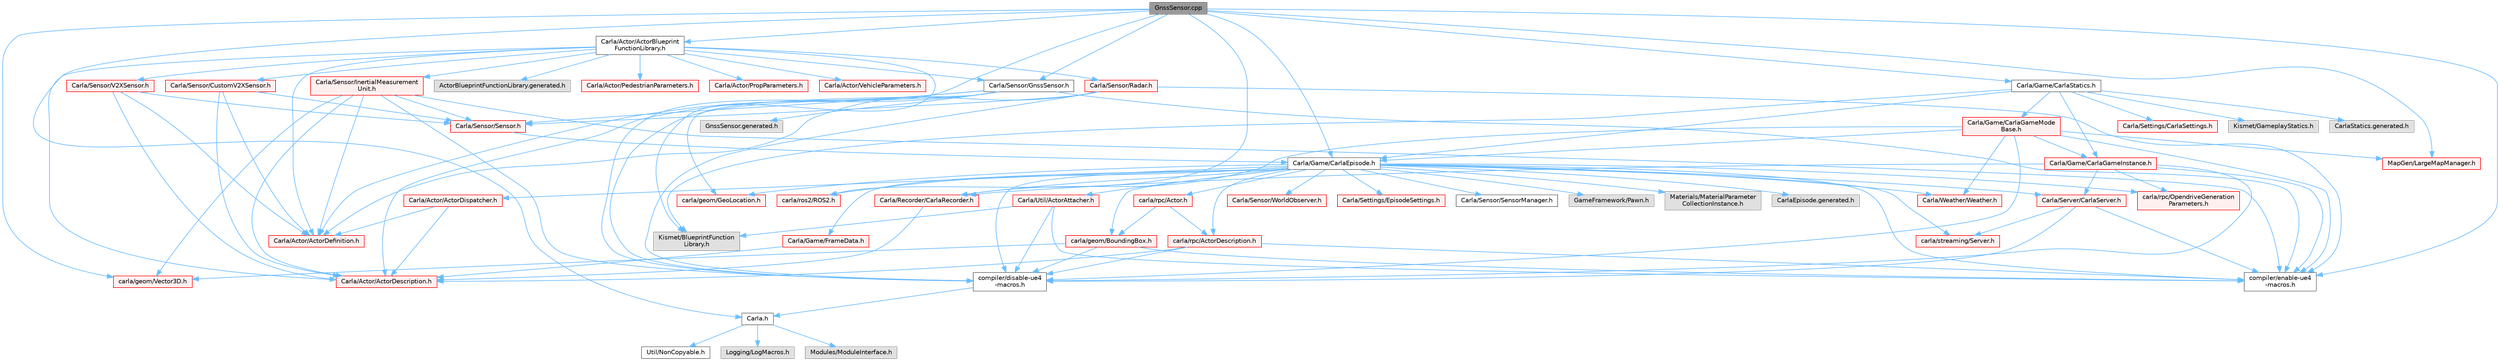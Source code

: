 digraph "GnssSensor.cpp"
{
 // INTERACTIVE_SVG=YES
 // LATEX_PDF_SIZE
  bgcolor="transparent";
  edge [fontname=Helvetica,fontsize=10,labelfontname=Helvetica,labelfontsize=10];
  node [fontname=Helvetica,fontsize=10,shape=box,height=0.2,width=0.4];
  Node1 [id="Node000001",label="GnssSensor.cpp",height=0.2,width=0.4,color="gray40", fillcolor="grey60", style="filled", fontcolor="black",tooltip=" "];
  Node1 -> Node2 [id="edge1_Node000001_Node000002",color="steelblue1",style="solid",tooltip=" "];
  Node2 [id="Node000002",label="Carla.h",height=0.2,width=0.4,color="grey40", fillcolor="white", style="filled",URL="$d7/d7d/Carla_8h.html",tooltip=" "];
  Node2 -> Node3 [id="edge2_Node000002_Node000003",color="steelblue1",style="solid",tooltip=" "];
  Node3 [id="Node000003",label="Util/NonCopyable.h",height=0.2,width=0.4,color="grey40", fillcolor="white", style="filled",URL="$d4/d57/Unreal_2CarlaUE4_2Plugins_2Carla_2Source_2Carla_2Util_2NonCopyable_8h.html",tooltip=" "];
  Node2 -> Node4 [id="edge3_Node000002_Node000004",color="steelblue1",style="solid",tooltip=" "];
  Node4 [id="Node000004",label="Logging/LogMacros.h",height=0.2,width=0.4,color="grey60", fillcolor="#E0E0E0", style="filled",tooltip=" "];
  Node2 -> Node5 [id="edge4_Node000002_Node000005",color="steelblue1",style="solid",tooltip=" "];
  Node5 [id="Node000005",label="Modules/ModuleInterface.h",height=0.2,width=0.4,color="grey60", fillcolor="#E0E0E0", style="filled",tooltip=" "];
  Node1 -> Node6 [id="edge5_Node000001_Node000006",color="steelblue1",style="solid",tooltip=" "];
  Node6 [id="Node000006",label="Carla/Actor/ActorBlueprint\lFunctionLibrary.h",height=0.2,width=0.4,color="grey40", fillcolor="white", style="filled",URL="$d7/dda/ActorBlueprintFunctionLibrary_8h.html",tooltip=" "];
  Node6 -> Node7 [id="edge6_Node000006_Node000007",color="steelblue1",style="solid",tooltip=" "];
  Node7 [id="Node000007",label="Carla/Actor/ActorDefinition.h",height=0.2,width=0.4,color="red", fillcolor="#FFF0F0", style="filled",URL="$d0/d65/Unreal_2CarlaUE4_2Plugins_2Carla_2Source_2Carla_2Actor_2ActorDefinition_8h.html",tooltip=" "];
  Node6 -> Node16 [id="edge7_Node000006_Node000016",color="steelblue1",style="solid",tooltip=" "];
  Node16 [id="Node000016",label="Carla/Actor/ActorDescription.h",height=0.2,width=0.4,color="red", fillcolor="#FFF0F0", style="filled",URL="$d4/de6/Unreal_2CarlaUE4_2Plugins_2Carla_2Source_2Carla_2Actor_2ActorDescription_8h.html",tooltip=" "];
  Node6 -> Node18 [id="edge8_Node000006_Node000018",color="steelblue1",style="solid",tooltip=" "];
  Node18 [id="Node000018",label="Carla/Actor/PedestrianParameters.h",height=0.2,width=0.4,color="red", fillcolor="#FFF0F0", style="filled",URL="$d5/dca/PedestrianParameters_8h.html",tooltip=" "];
  Node6 -> Node21 [id="edge9_Node000006_Node000021",color="steelblue1",style="solid",tooltip=" "];
  Node21 [id="Node000021",label="Carla/Actor/PropParameters.h",height=0.2,width=0.4,color="red", fillcolor="#FFF0F0", style="filled",URL="$dc/d01/PropParameters_8h.html",tooltip=" "];
  Node6 -> Node24 [id="edge10_Node000006_Node000024",color="steelblue1",style="solid",tooltip=" "];
  Node24 [id="Node000024",label="Carla/Actor/VehicleParameters.h",height=0.2,width=0.4,color="red", fillcolor="#FFF0F0", style="filled",URL="$d1/d1b/VehicleParameters_8h.html",tooltip=" "];
  Node6 -> Node67 [id="edge11_Node000006_Node000067",color="steelblue1",style="solid",tooltip=" "];
  Node67 [id="Node000067",label="Carla/Sensor/GnssSensor.h",height=0.2,width=0.4,color="grey40", fillcolor="white", style="filled",URL="$d9/d73/GnssSensor_8h.html",tooltip=" "];
  Node67 -> Node68 [id="edge12_Node000067_Node000068",color="steelblue1",style="solid",tooltip=" "];
  Node68 [id="Node000068",label="Carla/Sensor/Sensor.h",height=0.2,width=0.4,color="red", fillcolor="#FFF0F0", style="filled",URL="$d7/d7d/Unreal_2CarlaUE4_2Plugins_2Carla_2Source_2Carla_2Sensor_2Sensor_8h.html",tooltip=" "];
  Node68 -> Node69 [id="edge13_Node000068_Node000069",color="steelblue1",style="solid",tooltip=" "];
  Node69 [id="Node000069",label="Carla/Game/CarlaEpisode.h",height=0.2,width=0.4,color="grey40", fillcolor="white", style="filled",URL="$de/db8/CarlaEpisode_8h.html",tooltip=" "];
  Node69 -> Node70 [id="edge14_Node000069_Node000070",color="steelblue1",style="solid",tooltip=" "];
  Node70 [id="Node000070",label="Carla/Actor/ActorDispatcher.h",height=0.2,width=0.4,color="red", fillcolor="#FFF0F0", style="filled",URL="$dc/ddc/ActorDispatcher_8h.html",tooltip=" "];
  Node70 -> Node7 [id="edge15_Node000070_Node000007",color="steelblue1",style="solid",tooltip=" "];
  Node70 -> Node16 [id="edge16_Node000070_Node000016",color="steelblue1",style="solid",tooltip=" "];
  Node69 -> Node219 [id="edge17_Node000069_Node000219",color="steelblue1",style="solid",tooltip=" "];
  Node219 [id="Node000219",label="Carla/Recorder/CarlaRecorder.h",height=0.2,width=0.4,color="red", fillcolor="#FFF0F0", style="filled",URL="$d9/d6a/CarlaRecorder_8h.html",tooltip=" "];
  Node219 -> Node16 [id="edge18_Node000219_Node000016",color="steelblue1",style="solid",tooltip=" "];
  Node69 -> Node250 [id="edge19_Node000069_Node000250",color="steelblue1",style="solid",tooltip=" "];
  Node250 [id="Node000250",label="Carla/Sensor/WorldObserver.h",height=0.2,width=0.4,color="red", fillcolor="#FFF0F0", style="filled",URL="$d8/deb/WorldObserver_8h.html",tooltip=" "];
  Node69 -> Node251 [id="edge20_Node000069_Node000251",color="steelblue1",style="solid",tooltip=" "];
  Node251 [id="Node000251",label="Carla/Server/CarlaServer.h",height=0.2,width=0.4,color="red", fillcolor="#FFF0F0", style="filled",URL="$d0/d35/CarlaServer_8h.html",tooltip=" "];
  Node251 -> Node9 [id="edge21_Node000251_Node000009",color="steelblue1",style="solid",tooltip=" "];
  Node9 [id="Node000009",label="compiler/disable-ue4\l-macros.h",height=0.2,width=0.4,color="grey40", fillcolor="white", style="filled",URL="$d2/d02/disable-ue4-macros_8h.html",tooltip=" "];
  Node9 -> Node2 [id="edge22_Node000009_Node000002",color="steelblue1",style="solid",tooltip=" "];
  Node251 -> Node263 [id="edge23_Node000251_Node000263",color="steelblue1",style="solid",tooltip=" "];
  Node263 [id="Node000263",label="carla/streaming/Server.h",height=0.2,width=0.4,color="red", fillcolor="#FFF0F0", style="filled",URL="$d8/df6/streaming_2Server_8h.html",tooltip=" "];
  Node251 -> Node12 [id="edge24_Node000251_Node000012",color="steelblue1",style="solid",tooltip=" "];
  Node12 [id="Node000012",label="compiler/enable-ue4\l-macros.h",height=0.2,width=0.4,color="grey40", fillcolor="white", style="filled",URL="$d9/da2/enable-ue4-macros_8h.html",tooltip=" "];
  Node69 -> Node267 [id="edge25_Node000069_Node000267",color="steelblue1",style="solid",tooltip=" "];
  Node267 [id="Node000267",label="Carla/Settings/EpisodeSettings.h",height=0.2,width=0.4,color="red", fillcolor="#FFF0F0", style="filled",URL="$d8/d64/Unreal_2CarlaUE4_2Plugins_2Carla_2Source_2Carla_2Settings_2EpisodeSettings_8h.html",tooltip=" "];
  Node69 -> Node269 [id="edge26_Node000069_Node000269",color="steelblue1",style="solid",tooltip=" "];
  Node269 [id="Node000269",label="Carla/Util/ActorAttacher.h",height=0.2,width=0.4,color="red", fillcolor="#FFF0F0", style="filled",URL="$d6/d68/ActorAttacher_8h.html",tooltip=" "];
  Node269 -> Node9 [id="edge27_Node000269_Node000009",color="steelblue1",style="solid",tooltip=" "];
  Node269 -> Node12 [id="edge28_Node000269_Node000012",color="steelblue1",style="solid",tooltip=" "];
  Node269 -> Node270 [id="edge29_Node000269_Node000270",color="steelblue1",style="solid",tooltip=" "];
  Node270 [id="Node000270",label="Kismet/BlueprintFunction\lLibrary.h",height=0.2,width=0.4,color="grey60", fillcolor="#E0E0E0", style="filled",tooltip=" "];
  Node69 -> Node272 [id="edge30_Node000069_Node000272",color="steelblue1",style="solid",tooltip=" "];
  Node272 [id="Node000272",label="Carla/Weather/Weather.h",height=0.2,width=0.4,color="red", fillcolor="#FFF0F0", style="filled",URL="$d5/d65/Weather_8h.html",tooltip=" "];
  Node69 -> Node276 [id="edge31_Node000069_Node000276",color="steelblue1",style="solid",tooltip=" "];
  Node276 [id="Node000276",label="Carla/Game/FrameData.h",height=0.2,width=0.4,color="red", fillcolor="#FFF0F0", style="filled",URL="$d2/df1/FrameData_8h.html",tooltip=" "];
  Node276 -> Node16 [id="edge32_Node000276_Node000016",color="steelblue1",style="solid",tooltip=" "];
  Node69 -> Node335 [id="edge33_Node000069_Node000335",color="steelblue1",style="solid",tooltip=" "];
  Node335 [id="Node000335",label="Carla/Sensor/SensorManager.h",height=0.2,width=0.4,color="grey40", fillcolor="white", style="filled",URL="$dc/dbf/SensorManager_8h.html",tooltip=" "];
  Node69 -> Node336 [id="edge34_Node000069_Node000336",color="steelblue1",style="solid",tooltip=" "];
  Node336 [id="Node000336",label="GameFramework/Pawn.h",height=0.2,width=0.4,color="grey60", fillcolor="#E0E0E0", style="filled",tooltip=" "];
  Node69 -> Node337 [id="edge35_Node000069_Node000337",color="steelblue1",style="solid",tooltip=" "];
  Node337 [id="Node000337",label="Materials/MaterialParameter\lCollectionInstance.h",height=0.2,width=0.4,color="grey60", fillcolor="#E0E0E0", style="filled",tooltip=" "];
  Node69 -> Node9 [id="edge36_Node000069_Node000009",color="steelblue1",style="solid",tooltip=" "];
  Node69 -> Node93 [id="edge37_Node000069_Node000093",color="steelblue1",style="solid",tooltip=" "];
  Node93 [id="Node000093",label="carla/geom/BoundingBox.h",height=0.2,width=0.4,color="red", fillcolor="#FFF0F0", style="filled",URL="$d2/dfe/LibCarla_2source_2carla_2geom_2BoundingBox_8h.html",tooltip=" "];
  Node93 -> Node96 [id="edge38_Node000093_Node000096",color="steelblue1",style="solid",tooltip=" "];
  Node96 [id="Node000096",label="carla/geom/Vector3D.h",height=0.2,width=0.4,color="red", fillcolor="#FFF0F0", style="filled",URL="$de/d70/geom_2Vector3D_8h.html",tooltip=" "];
  Node93 -> Node12 [id="edge39_Node000093_Node000012",color="steelblue1",style="solid",tooltip=" "];
  Node93 -> Node9 [id="edge40_Node000093_Node000009",color="steelblue1",style="solid",tooltip=" "];
  Node69 -> Node149 [id="edge41_Node000069_Node000149",color="steelblue1",style="solid",tooltip=" "];
  Node149 [id="Node000149",label="carla/geom/GeoLocation.h",height=0.2,width=0.4,color="red", fillcolor="#FFF0F0", style="filled",URL="$d7/d86/GeoLocation_8h.html",tooltip=" "];
  Node69 -> Node128 [id="edge42_Node000069_Node000128",color="steelblue1",style="solid",tooltip=" "];
  Node128 [id="Node000128",label="carla/ros2/ROS2.h",height=0.2,width=0.4,color="red", fillcolor="#FFF0F0", style="filled",URL="$da/db8/ROS2_8h.html",tooltip=" "];
  Node69 -> Node92 [id="edge43_Node000069_Node000092",color="steelblue1",style="solid",tooltip=" "];
  Node92 [id="Node000092",label="carla/rpc/Actor.h",height=0.2,width=0.4,color="red", fillcolor="#FFF0F0", style="filled",URL="$d8/d73/rpc_2Actor_8h.html",tooltip=" "];
  Node92 -> Node93 [id="edge44_Node000092_Node000093",color="steelblue1",style="solid",tooltip=" "];
  Node92 -> Node106 [id="edge45_Node000092_Node000106",color="steelblue1",style="solid",tooltip=" "];
  Node106 [id="Node000106",label="carla/rpc/ActorDescription.h",height=0.2,width=0.4,color="red", fillcolor="#FFF0F0", style="filled",URL="$d9/db9/LibCarla_2source_2carla_2rpc_2ActorDescription_8h.html",tooltip=" "];
  Node106 -> Node12 [id="edge46_Node000106_Node000012",color="steelblue1",style="solid",tooltip=" "];
  Node106 -> Node16 [id="edge47_Node000106_Node000016",color="steelblue1",style="solid",tooltip=" "];
  Node106 -> Node9 [id="edge48_Node000106_Node000009",color="steelblue1",style="solid",tooltip=" "];
  Node69 -> Node106 [id="edge49_Node000069_Node000106",color="steelblue1",style="solid",tooltip=" "];
  Node69 -> Node326 [id="edge50_Node000069_Node000326",color="steelblue1",style="solid",tooltip=" "];
  Node326 [id="Node000326",label="carla/rpc/OpendriveGeneration\lParameters.h",height=0.2,width=0.4,color="red", fillcolor="#FFF0F0", style="filled",URL="$d9/d3b/OpendriveGenerationParameters_8h.html",tooltip=" "];
  Node69 -> Node263 [id="edge51_Node000069_Node000263",color="steelblue1",style="solid",tooltip=" "];
  Node69 -> Node12 [id="edge52_Node000069_Node000012",color="steelblue1",style="solid",tooltip=" "];
  Node69 -> Node338 [id="edge53_Node000069_Node000338",color="steelblue1",style="solid",tooltip=" "];
  Node338 [id="Node000338",label="CarlaEpisode.generated.h",height=0.2,width=0.4,color="grey60", fillcolor="#E0E0E0", style="filled",tooltip=" "];
  Node67 -> Node7 [id="edge54_Node000067_Node000007",color="steelblue1",style="solid",tooltip=" "];
  Node67 -> Node16 [id="edge55_Node000067_Node000016",color="steelblue1",style="solid",tooltip=" "];
  Node67 -> Node9 [id="edge56_Node000067_Node000009",color="steelblue1",style="solid",tooltip=" "];
  Node67 -> Node149 [id="edge57_Node000067_Node000149",color="steelblue1",style="solid",tooltip=" "];
  Node67 -> Node12 [id="edge58_Node000067_Node000012",color="steelblue1",style="solid",tooltip=" "];
  Node67 -> Node348 [id="edge59_Node000067_Node000348",color="steelblue1",style="solid",tooltip=" "];
  Node348 [id="Node000348",label="GnssSensor.generated.h",height=0.2,width=0.4,color="grey60", fillcolor="#E0E0E0", style="filled",tooltip=" "];
  Node6 -> Node349 [id="edge60_Node000006_Node000349",color="steelblue1",style="solid",tooltip=" "];
  Node349 [id="Node000349",label="Carla/Sensor/Radar.h",height=0.2,width=0.4,color="red", fillcolor="#FFF0F0", style="filled",URL="$d6/de9/Radar_8h.html",tooltip=" "];
  Node349 -> Node68 [id="edge61_Node000349_Node000068",color="steelblue1",style="solid",tooltip=" "];
  Node349 -> Node7 [id="edge62_Node000349_Node000007",color="steelblue1",style="solid",tooltip=" "];
  Node349 -> Node9 [id="edge63_Node000349_Node000009",color="steelblue1",style="solid",tooltip=" "];
  Node349 -> Node12 [id="edge64_Node000349_Node000012",color="steelblue1",style="solid",tooltip=" "];
  Node6 -> Node351 [id="edge65_Node000006_Node000351",color="steelblue1",style="solid",tooltip=" "];
  Node351 [id="Node000351",label="Carla/Sensor/InertialMeasurement\lUnit.h",height=0.2,width=0.4,color="red", fillcolor="#FFF0F0", style="filled",URL="$d7/dfa/InertialMeasurementUnit_8h.html",tooltip=" "];
  Node351 -> Node68 [id="edge66_Node000351_Node000068",color="steelblue1",style="solid",tooltip=" "];
  Node351 -> Node7 [id="edge67_Node000351_Node000007",color="steelblue1",style="solid",tooltip=" "];
  Node351 -> Node16 [id="edge68_Node000351_Node000016",color="steelblue1",style="solid",tooltip=" "];
  Node351 -> Node9 [id="edge69_Node000351_Node000009",color="steelblue1",style="solid",tooltip=" "];
  Node351 -> Node96 [id="edge70_Node000351_Node000096",color="steelblue1",style="solid",tooltip=" "];
  Node351 -> Node12 [id="edge71_Node000351_Node000012",color="steelblue1",style="solid",tooltip=" "];
  Node6 -> Node353 [id="edge72_Node000006_Node000353",color="steelblue1",style="solid",tooltip=" "];
  Node353 [id="Node000353",label="Carla/Sensor/V2XSensor.h",height=0.2,width=0.4,color="red", fillcolor="#FFF0F0", style="filled",URL="$d1/d71/V2XSensor_8h.html",tooltip=" "];
  Node353 -> Node68 [id="edge73_Node000353_Node000068",color="steelblue1",style="solid",tooltip=" "];
  Node353 -> Node7 [id="edge74_Node000353_Node000007",color="steelblue1",style="solid",tooltip=" "];
  Node353 -> Node16 [id="edge75_Node000353_Node000016",color="steelblue1",style="solid",tooltip=" "];
  Node6 -> Node358 [id="edge76_Node000006_Node000358",color="steelblue1",style="solid",tooltip=" "];
  Node358 [id="Node000358",label="Carla/Sensor/CustomV2XSensor.h",height=0.2,width=0.4,color="red", fillcolor="#FFF0F0", style="filled",URL="$df/d4b/CustomV2XSensor_8h.html",tooltip=" "];
  Node358 -> Node68 [id="edge77_Node000358_Node000068",color="steelblue1",style="solid",tooltip=" "];
  Node358 -> Node7 [id="edge78_Node000358_Node000007",color="steelblue1",style="solid",tooltip=" "];
  Node358 -> Node16 [id="edge79_Node000358_Node000016",color="steelblue1",style="solid",tooltip=" "];
  Node6 -> Node270 [id="edge80_Node000006_Node000270",color="steelblue1",style="solid",tooltip=" "];
  Node6 -> Node360 [id="edge81_Node000006_Node000360",color="steelblue1",style="solid",tooltip=" "];
  Node360 [id="Node000360",label="ActorBlueprintFunctionLibrary.generated.h",height=0.2,width=0.4,color="grey60", fillcolor="#E0E0E0", style="filled",tooltip=" "];
  Node1 -> Node67 [id="edge82_Node000001_Node000067",color="steelblue1",style="solid",tooltip=" "];
  Node1 -> Node69 [id="edge83_Node000001_Node000069",color="steelblue1",style="solid",tooltip=" "];
  Node1 -> Node361 [id="edge84_Node000001_Node000361",color="steelblue1",style="solid",tooltip=" "];
  Node361 [id="Node000361",label="Carla/Game/CarlaStatics.h",height=0.2,width=0.4,color="grey40", fillcolor="white", style="filled",URL="$d9/dc8/CarlaStatics_8h.html",tooltip=" "];
  Node361 -> Node69 [id="edge85_Node000361_Node000069",color="steelblue1",style="solid",tooltip=" "];
  Node361 -> Node362 [id="edge86_Node000361_Node000362",color="steelblue1",style="solid",tooltip=" "];
  Node362 [id="Node000362",label="Carla/Game/CarlaGameInstance.h",height=0.2,width=0.4,color="red", fillcolor="#FFF0F0", style="filled",URL="$d2/dba/CarlaGameInstance_8h.html",tooltip=" "];
  Node362 -> Node219 [id="edge87_Node000362_Node000219",color="steelblue1",style="solid",tooltip=" "];
  Node362 -> Node251 [id="edge88_Node000362_Node000251",color="steelblue1",style="solid",tooltip=" "];
  Node362 -> Node9 [id="edge89_Node000362_Node000009",color="steelblue1",style="solid",tooltip=" "];
  Node362 -> Node326 [id="edge90_Node000362_Node000326",color="steelblue1",style="solid",tooltip=" "];
  Node362 -> Node12 [id="edge91_Node000362_Node000012",color="steelblue1",style="solid",tooltip=" "];
  Node361 -> Node366 [id="edge92_Node000361_Node000366",color="steelblue1",style="solid",tooltip=" "];
  Node366 [id="Node000366",label="Carla/Game/CarlaGameMode\lBase.h",height=0.2,width=0.4,color="red", fillcolor="#FFF0F0", style="filled",URL="$d3/d49/CarlaGameModeBase_8h.html",tooltip=" "];
  Node366 -> Node9 [id="edge93_Node000366_Node000009",color="steelblue1",style="solid",tooltip=" "];
  Node366 -> Node12 [id="edge94_Node000366_Node000012",color="steelblue1",style="solid",tooltip=" "];
  Node366 -> Node69 [id="edge95_Node000366_Node000069",color="steelblue1",style="solid",tooltip=" "];
  Node366 -> Node362 [id="edge96_Node000366_Node000362",color="steelblue1",style="solid",tooltip=" "];
  Node366 -> Node219 [id="edge97_Node000366_Node000219",color="steelblue1",style="solid",tooltip=" "];
  Node366 -> Node272 [id="edge98_Node000366_Node000272",color="steelblue1",style="solid",tooltip=" "];
  Node366 -> Node405 [id="edge99_Node000366_Node000405",color="steelblue1",style="solid",tooltip=" "];
  Node405 [id="Node000405",label="MapGen/LargeMapManager.h",height=0.2,width=0.4,color="red", fillcolor="#FFF0F0", style="filled",URL="$d3/d30/LargeMapManager_8h.html",tooltip=" "];
  Node361 -> Node409 [id="edge100_Node000361_Node000409",color="steelblue1",style="solid",tooltip=" "];
  Node409 [id="Node000409",label="Carla/Settings/CarlaSettings.h",height=0.2,width=0.4,color="red", fillcolor="#FFF0F0", style="filled",URL="$d3/d4e/CarlaSettings_8h.html",tooltip=" "];
  Node361 -> Node411 [id="edge101_Node000361_Node000411",color="steelblue1",style="solid",tooltip=" "];
  Node411 [id="Node000411",label="Kismet/GameplayStatics.h",height=0.2,width=0.4,color="grey60", fillcolor="#E0E0E0", style="filled",tooltip=" "];
  Node361 -> Node270 [id="edge102_Node000361_Node000270",color="steelblue1",style="solid",tooltip=" "];
  Node361 -> Node412 [id="edge103_Node000361_Node000412",color="steelblue1",style="solid",tooltip=" "];
  Node412 [id="Node000412",label="CarlaStatics.generated.h",height=0.2,width=0.4,color="grey60", fillcolor="#E0E0E0", style="filled",tooltip=" "];
  Node1 -> Node405 [id="edge104_Node000001_Node000405",color="steelblue1",style="solid",tooltip=" "];
  Node1 -> Node9 [id="edge105_Node000001_Node000009",color="steelblue1",style="solid",tooltip=" "];
  Node1 -> Node96 [id="edge106_Node000001_Node000096",color="steelblue1",style="solid",tooltip=" "];
  Node1 -> Node128 [id="edge107_Node000001_Node000128",color="steelblue1",style="solid",tooltip=" "];
  Node1 -> Node12 [id="edge108_Node000001_Node000012",color="steelblue1",style="solid",tooltip=" "];
}
